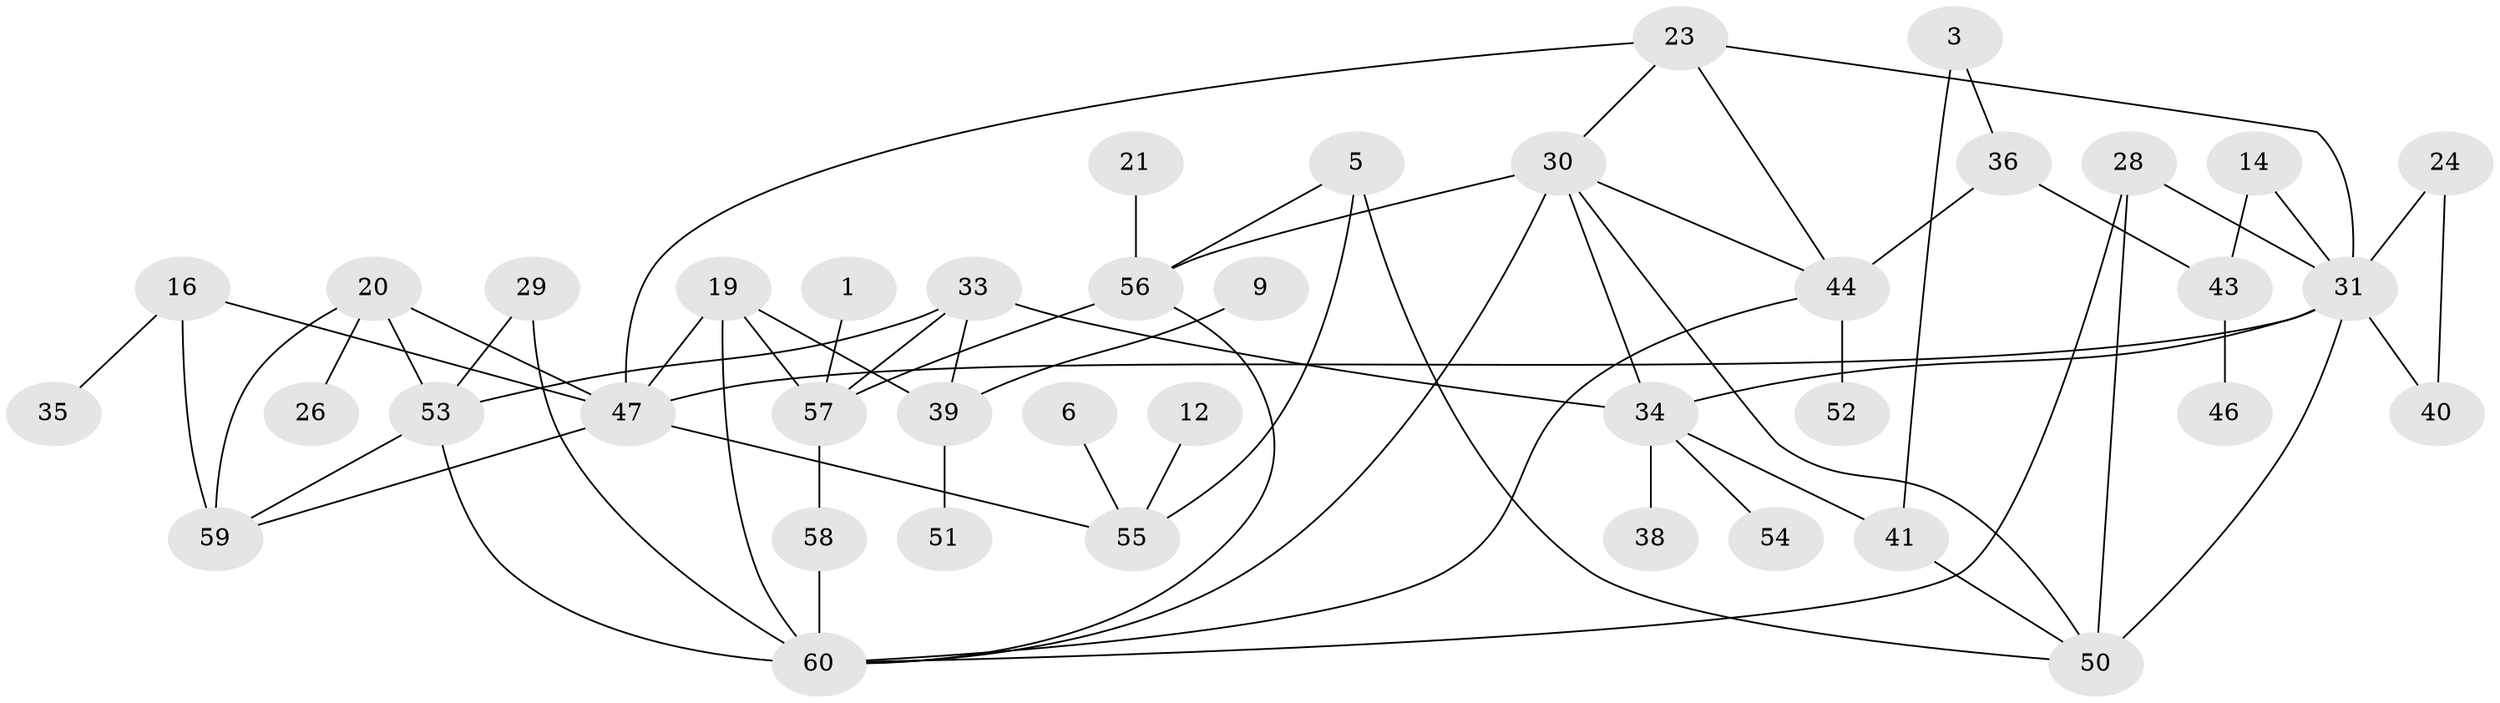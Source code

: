 // original degree distribution, {1: 0.21666666666666667, 4: 0.125, 3: 0.15, 0: 0.14166666666666666, 2: 0.25833333333333336, 5: 0.08333333333333333, 8: 0.016666666666666666, 6: 0.008333333333333333}
// Generated by graph-tools (version 1.1) at 2025/00/03/09/25 03:00:45]
// undirected, 41 vertices, 65 edges
graph export_dot {
graph [start="1"]
  node [color=gray90,style=filled];
  1;
  3;
  5;
  6;
  9;
  12;
  14;
  16;
  19;
  20;
  21;
  23;
  24;
  26;
  28;
  29;
  30;
  31;
  33;
  34;
  35;
  36;
  38;
  39;
  40;
  41;
  43;
  44;
  46;
  47;
  50;
  51;
  52;
  53;
  54;
  55;
  56;
  57;
  58;
  59;
  60;
  1 -- 57 [weight=1.0];
  3 -- 36 [weight=1.0];
  3 -- 41 [weight=1.0];
  5 -- 50 [weight=1.0];
  5 -- 55 [weight=1.0];
  5 -- 56 [weight=1.0];
  6 -- 55 [weight=1.0];
  9 -- 39 [weight=1.0];
  12 -- 55 [weight=1.0];
  14 -- 31 [weight=1.0];
  14 -- 43 [weight=1.0];
  16 -- 35 [weight=1.0];
  16 -- 47 [weight=2.0];
  16 -- 59 [weight=1.0];
  19 -- 39 [weight=1.0];
  19 -- 47 [weight=1.0];
  19 -- 57 [weight=2.0];
  19 -- 60 [weight=1.0];
  20 -- 26 [weight=1.0];
  20 -- 47 [weight=1.0];
  20 -- 53 [weight=2.0];
  20 -- 59 [weight=2.0];
  21 -- 56 [weight=1.0];
  23 -- 30 [weight=1.0];
  23 -- 31 [weight=1.0];
  23 -- 44 [weight=1.0];
  23 -- 47 [weight=1.0];
  24 -- 31 [weight=1.0];
  24 -- 40 [weight=1.0];
  28 -- 31 [weight=1.0];
  28 -- 50 [weight=1.0];
  28 -- 60 [weight=1.0];
  29 -- 53 [weight=1.0];
  29 -- 60 [weight=2.0];
  30 -- 34 [weight=1.0];
  30 -- 44 [weight=1.0];
  30 -- 50 [weight=1.0];
  30 -- 56 [weight=3.0];
  30 -- 60 [weight=1.0];
  31 -- 34 [weight=1.0];
  31 -- 40 [weight=1.0];
  31 -- 47 [weight=1.0];
  31 -- 50 [weight=2.0];
  33 -- 34 [weight=1.0];
  33 -- 39 [weight=1.0];
  33 -- 53 [weight=1.0];
  33 -- 57 [weight=1.0];
  34 -- 38 [weight=1.0];
  34 -- 41 [weight=1.0];
  34 -- 54 [weight=1.0];
  36 -- 43 [weight=1.0];
  36 -- 44 [weight=1.0];
  39 -- 51 [weight=1.0];
  41 -- 50 [weight=1.0];
  43 -- 46 [weight=1.0];
  44 -- 52 [weight=1.0];
  44 -- 60 [weight=1.0];
  47 -- 55 [weight=1.0];
  47 -- 59 [weight=1.0];
  53 -- 59 [weight=1.0];
  53 -- 60 [weight=2.0];
  56 -- 57 [weight=1.0];
  56 -- 60 [weight=1.0];
  57 -- 58 [weight=1.0];
  58 -- 60 [weight=2.0];
}
